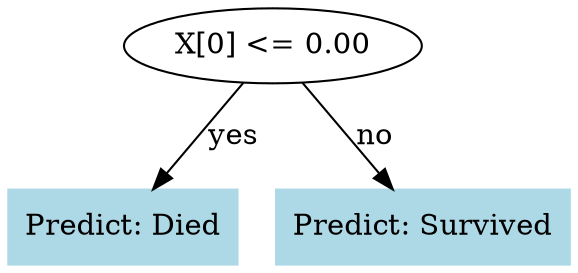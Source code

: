 digraph Tree {
  0 [label="X[0] <= 0.00"];
  1 [label="Predict: Died", shape=box, style=filled, color="lightblue"];
  2 [label="Predict: Survived", shape=box, style=filled, color="lightblue"];
  0 -> 1 [label="yes"];
  0 -> 2 [label="no"];
}
